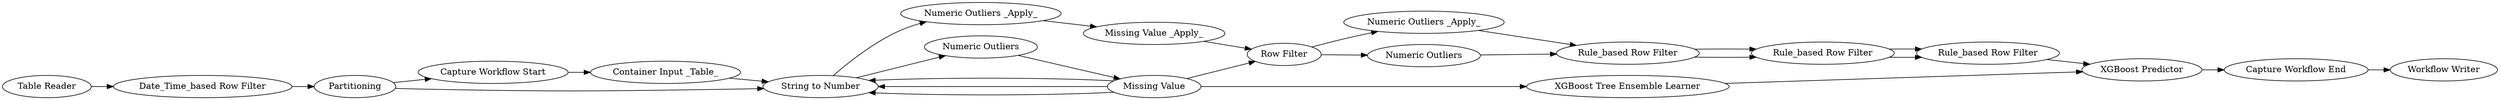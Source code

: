 digraph {
	1170 [label=Partitioning]
	1173 [label="Capture Workflow End"]
	1175 [label="Capture Workflow Start"]
	1176 [label="Date_Time_based Row Filter"]
	1213 [label="XGBoost Tree Ensemble Learner"]
	1214 [label="XGBoost Predictor"]
	1215 [label="Table Reader"]
	13 [label="Rule_based Row Filter"]
	227 [label="String to Number"]
	229 [label="Row Filter"]
	230 [label="Rule_based Row Filter"]
	231 [label="Rule_based Row Filter"]
	235 [label="Numeric Outliers _Apply_"]
	236 [label="Numeric Outliers _Apply_"]
	237 [label="Missing Value _Apply_"]
	13 [label="Rule_based Row Filter"]
	159 [label="Numeric Outliers"]
	164 [label="Numeric Outliers"]
	227 [label="String to Number"]
	229 [label="Row Filter"]
	230 [label="Rule_based Row Filter"]
	231 [label="Rule_based Row Filter"]
	232 [label="Missing Value"]
	1218 [label="Container Input _Table_"]
	1219 [label="Workflow Writer"]
	13 -> 230
	227 -> 235
	229 -> 236
	230 -> 231
	235 -> 237
	236 -> 13
	237 -> 229
	13 -> 230
	159 -> 13
	164 -> 232
	227 -> 164
	229 -> 159
	230 -> 231
	232 -> 229
	1170 -> 1175
	1170 -> 227
	1173 -> 1219
	1175 -> 1218
	1176 -> 1170
	1213 -> 1214
	1214 -> 1173
	1215 -> 1176
	231 -> 1214
	232 -> 1213
	232 -> 227
	232 -> 227
	232 -> 227
	1218 -> 227
	rankdir=LR
}
